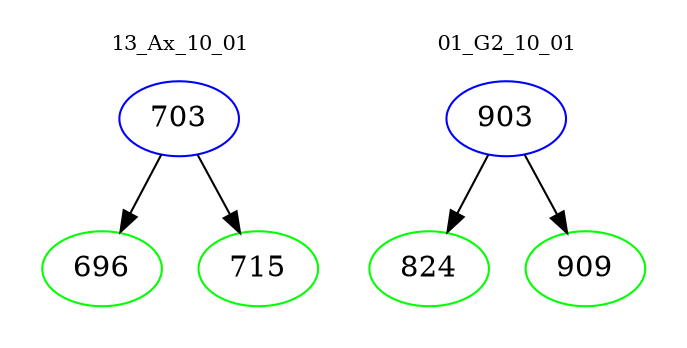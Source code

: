 digraph{
subgraph cluster_0 {
color = white
label = "13_Ax_10_01";
fontsize=10;
T0_703 [label="703", color="blue"]
T0_703 -> T0_696 [color="black"]
T0_696 [label="696", color="green"]
T0_703 -> T0_715 [color="black"]
T0_715 [label="715", color="green"]
}
subgraph cluster_1 {
color = white
label = "01_G2_10_01";
fontsize=10;
T1_903 [label="903", color="blue"]
T1_903 -> T1_824 [color="black"]
T1_824 [label="824", color="green"]
T1_903 -> T1_909 [color="black"]
T1_909 [label="909", color="green"]
}
}
